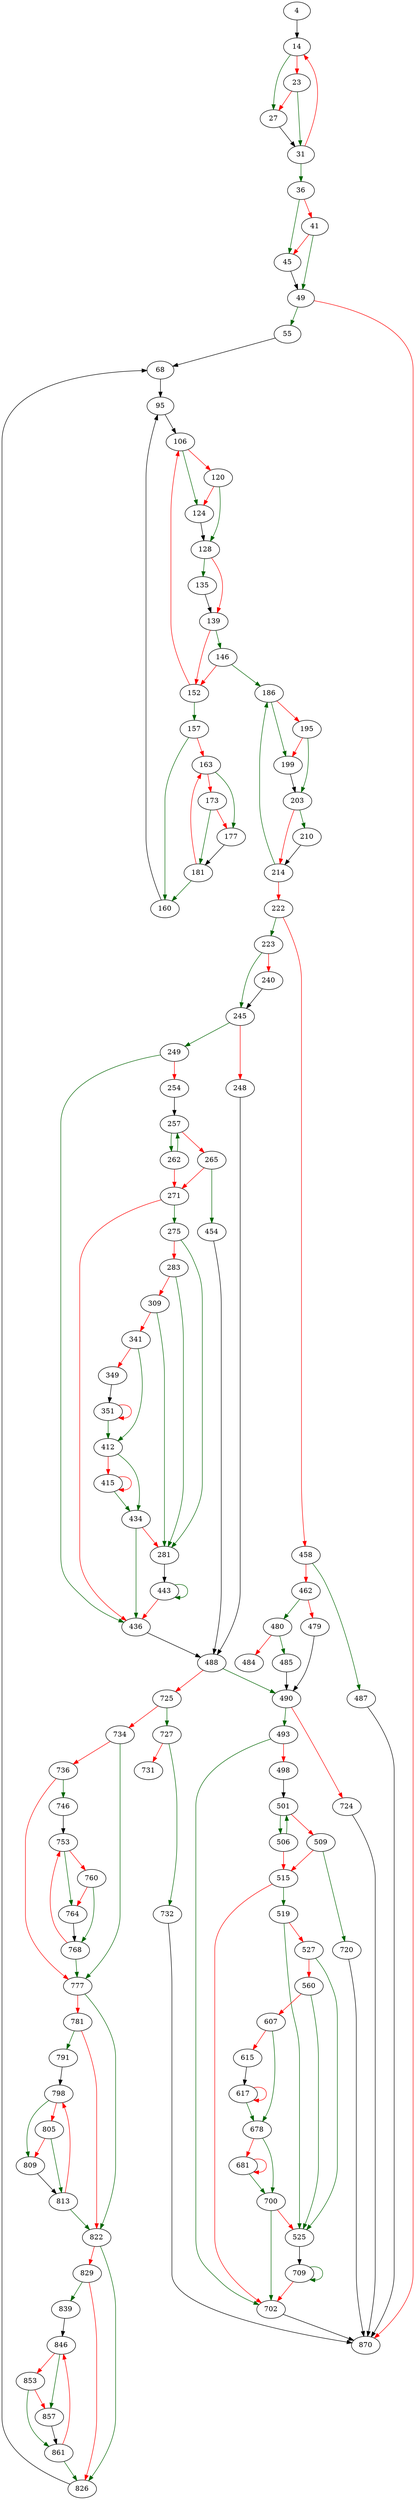 strict digraph "factor_using_pollard_rho2" {
	// Node definitions.
	4 [entry=true];
	14;
	27;
	23;
	31;
	36;
	45;
	41;
	49;
	55;
	870;
	68;
	95;
	106;
	124;
	120;
	128;
	135;
	139;
	146;
	152;
	186;
	157;
	160;
	163;
	177;
	173;
	181;
	199;
	195;
	203;
	210;
	214;
	222;
	223;
	458;
	245;
	240;
	249;
	248;
	488;
	436;
	254;
	257;
	262;
	265;
	271;
	454;
	275;
	281;
	283;
	443;
	309;
	341;
	412;
	349;
	351;
	434;
	415;
	487;
	462;
	480;
	479;
	490;
	485;
	484;
	725;
	493;
	724;
	702;
	498;
	501;
	506;
	509;
	515;
	720;
	519;
	525;
	527;
	709;
	560;
	607;
	678;
	615;
	617;
	700;
	681;
	727;
	734;
	732;
	731;
	777;
	736;
	746;
	753;
	764;
	760;
	768;
	822;
	781;
	791;
	798;
	809;
	805;
	813;
	826;
	829;
	839;
	846;
	857;
	853;
	861;

	// Edge definitions.
	4 -> 14;
	14 -> 27 [
		color=darkgreen
		cond=true
	];
	14 -> 23 [
		color=red
		cond=false
	];
	27 -> 31;
	23 -> 27 [
		color=red
		cond=false
	];
	23 -> 31 [
		color=darkgreen
		cond=true
	];
	31 -> 14 [
		color=red
		cond=false
	];
	31 -> 36 [
		color=darkgreen
		cond=true
	];
	36 -> 45 [
		color=darkgreen
		cond=true
	];
	36 -> 41 [
		color=red
		cond=false
	];
	45 -> 49;
	41 -> 45 [
		color=red
		cond=false
	];
	41 -> 49 [
		color=darkgreen
		cond=true
	];
	49 -> 55 [
		color=darkgreen
		cond=true
	];
	49 -> 870 [
		color=red
		cond=false
	];
	55 -> 68;
	68 -> 95;
	95 -> 106;
	106 -> 124 [
		color=darkgreen
		cond=true
	];
	106 -> 120 [
		color=red
		cond=false
	];
	124 -> 128;
	120 -> 124 [
		color=red
		cond=false
	];
	120 -> 128 [
		color=darkgreen
		cond=true
	];
	128 -> 135 [
		color=darkgreen
		cond=true
	];
	128 -> 139 [
		color=red
		cond=false
	];
	135 -> 139;
	139 -> 146 [
		color=darkgreen
		cond=true
	];
	139 -> 152 [
		color=red
		cond=false
	];
	146 -> 152 [
		color=red
		cond=false
	];
	146 -> 186 [
		color=darkgreen
		cond=true
	];
	152 -> 106 [
		color=red
		cond=false
	];
	152 -> 157 [
		color=darkgreen
		cond=true
	];
	186 -> 199 [
		color=darkgreen
		cond=true
	];
	186 -> 195 [
		color=red
		cond=false
	];
	157 -> 160 [
		color=darkgreen
		cond=true
	];
	157 -> 163 [
		color=red
		cond=false
	];
	160 -> 95;
	163 -> 177 [
		color=darkgreen
		cond=true
	];
	163 -> 173 [
		color=red
		cond=false
	];
	177 -> 181;
	173 -> 177 [
		color=red
		cond=false
	];
	173 -> 181 [
		color=darkgreen
		cond=true
	];
	181 -> 160 [
		color=darkgreen
		cond=true
	];
	181 -> 163 [
		color=red
		cond=false
	];
	199 -> 203;
	195 -> 199 [
		color=red
		cond=false
	];
	195 -> 203 [
		color=darkgreen
		cond=true
	];
	203 -> 210 [
		color=darkgreen
		cond=true
	];
	203 -> 214 [
		color=red
		cond=false
	];
	210 -> 214;
	214 -> 186 [
		color=darkgreen
		cond=true
	];
	214 -> 222 [
		color=red
		cond=false
	];
	222 -> 223 [
		color=darkgreen
		cond=true
	];
	222 -> 458 [
		color=red
		cond=false
	];
	223 -> 245 [
		color=darkgreen
		cond=true
	];
	223 -> 240 [
		color=red
		cond=false
	];
	458 -> 487 [
		color=darkgreen
		cond=true
	];
	458 -> 462 [
		color=red
		cond=false
	];
	245 -> 249 [
		color=darkgreen
		cond=true
	];
	245 -> 248 [
		color=red
		cond=false
	];
	240 -> 245;
	249 -> 436 [
		color=darkgreen
		cond=true
	];
	249 -> 254 [
		color=red
		cond=false
	];
	248 -> 488;
	488 -> 490 [
		color=darkgreen
		cond=true
	];
	488 -> 725 [
		color=red
		cond=false
	];
	436 -> 488;
	254 -> 257;
	257 -> 262 [
		color=darkgreen
		cond=true
	];
	257 -> 265 [
		color=red
		cond=false
	];
	262 -> 257 [
		color=darkgreen
		cond=true
	];
	262 -> 271 [
		color=red
		cond=false
	];
	265 -> 271 [
		color=red
		cond=false
	];
	265 -> 454 [
		color=darkgreen
		cond=true
	];
	271 -> 436 [
		color=red
		cond=false
	];
	271 -> 275 [
		color=darkgreen
		cond=true
	];
	454 -> 488;
	275 -> 281 [
		color=darkgreen
		cond=true
	];
	275 -> 283 [
		color=red
		cond=false
	];
	281 -> 443;
	283 -> 281 [
		color=darkgreen
		cond=true
	];
	283 -> 309 [
		color=red
		cond=false
	];
	443 -> 436 [
		color=red
		cond=false
	];
	443 -> 443 [
		color=darkgreen
		cond=true
	];
	309 -> 281 [
		color=darkgreen
		cond=true
	];
	309 -> 341 [
		color=red
		cond=false
	];
	341 -> 412 [
		color=darkgreen
		cond=true
	];
	341 -> 349 [
		color=red
		cond=false
	];
	412 -> 434 [
		color=darkgreen
		cond=true
	];
	412 -> 415 [
		color=red
		cond=false
	];
	349 -> 351;
	351 -> 412 [
		color=darkgreen
		cond=true
	];
	351 -> 351 [
		color=red
		cond=false
	];
	434 -> 436 [
		color=darkgreen
		cond=true
	];
	434 -> 281 [
		color=red
		cond=false
	];
	415 -> 434 [
		color=darkgreen
		cond=true
	];
	415 -> 415 [
		color=red
		cond=false
	];
	487 -> 870;
	462 -> 480 [
		color=darkgreen
		cond=true
	];
	462 -> 479 [
		color=red
		cond=false
	];
	480 -> 485 [
		color=darkgreen
		cond=true
	];
	480 -> 484 [
		color=red
		cond=false
	];
	479 -> 490;
	490 -> 493 [
		color=darkgreen
		cond=true
	];
	490 -> 724 [
		color=red
		cond=false
	];
	485 -> 490;
	725 -> 727 [
		color=darkgreen
		cond=true
	];
	725 -> 734 [
		color=red
		cond=false
	];
	493 -> 702 [
		color=darkgreen
		cond=true
	];
	493 -> 498 [
		color=red
		cond=false
	];
	724 -> 870;
	702 -> 870;
	498 -> 501;
	501 -> 506 [
		color=darkgreen
		cond=true
	];
	501 -> 509 [
		color=red
		cond=false
	];
	506 -> 501 [
		color=darkgreen
		cond=true
	];
	506 -> 515 [
		color=red
		cond=false
	];
	509 -> 515 [
		color=red
		cond=false
	];
	509 -> 720 [
		color=darkgreen
		cond=true
	];
	515 -> 702 [
		color=red
		cond=false
	];
	515 -> 519 [
		color=darkgreen
		cond=true
	];
	720 -> 870;
	519 -> 525 [
		color=darkgreen
		cond=true
	];
	519 -> 527 [
		color=red
		cond=false
	];
	525 -> 709;
	527 -> 525 [
		color=darkgreen
		cond=true
	];
	527 -> 560 [
		color=red
		cond=false
	];
	709 -> 702 [
		color=red
		cond=false
	];
	709 -> 709 [
		color=darkgreen
		cond=true
	];
	560 -> 525 [
		color=darkgreen
		cond=true
	];
	560 -> 607 [
		color=red
		cond=false
	];
	607 -> 678 [
		color=darkgreen
		cond=true
	];
	607 -> 615 [
		color=red
		cond=false
	];
	678 -> 700 [
		color=darkgreen
		cond=true
	];
	678 -> 681 [
		color=red
		cond=false
	];
	615 -> 617;
	617 -> 678 [
		color=darkgreen
		cond=true
	];
	617 -> 617 [
		color=red
		cond=false
	];
	700 -> 702 [
		color=darkgreen
		cond=true
	];
	700 -> 525 [
		color=red
		cond=false
	];
	681 -> 700 [
		color=darkgreen
		cond=true
	];
	681 -> 681 [
		color=red
		cond=false
	];
	727 -> 732 [
		color=darkgreen
		cond=true
	];
	727 -> 731 [
		color=red
		cond=false
	];
	734 -> 777 [
		color=darkgreen
		cond=true
	];
	734 -> 736 [
		color=red
		cond=false
	];
	732 -> 870;
	777 -> 822 [
		color=darkgreen
		cond=true
	];
	777 -> 781 [
		color=red
		cond=false
	];
	736 -> 777 [
		color=red
		cond=false
	];
	736 -> 746 [
		color=darkgreen
		cond=true
	];
	746 -> 753;
	753 -> 764 [
		color=darkgreen
		cond=true
	];
	753 -> 760 [
		color=red
		cond=false
	];
	764 -> 768;
	760 -> 764 [
		color=red
		cond=false
	];
	760 -> 768 [
		color=darkgreen
		cond=true
	];
	768 -> 777 [
		color=darkgreen
		cond=true
	];
	768 -> 753 [
		color=red
		cond=false
	];
	822 -> 826 [
		color=darkgreen
		cond=true
	];
	822 -> 829 [
		color=red
		cond=false
	];
	781 -> 822 [
		color=red
		cond=false
	];
	781 -> 791 [
		color=darkgreen
		cond=true
	];
	791 -> 798;
	798 -> 809 [
		color=darkgreen
		cond=true
	];
	798 -> 805 [
		color=red
		cond=false
	];
	809 -> 813;
	805 -> 809 [
		color=red
		cond=false
	];
	805 -> 813 [
		color=darkgreen
		cond=true
	];
	813 -> 822 [
		color=darkgreen
		cond=true
	];
	813 -> 798 [
		color=red
		cond=false
	];
	826 -> 68;
	829 -> 826 [
		color=red
		cond=false
	];
	829 -> 839 [
		color=darkgreen
		cond=true
	];
	839 -> 846;
	846 -> 857 [
		color=darkgreen
		cond=true
	];
	846 -> 853 [
		color=red
		cond=false
	];
	857 -> 861;
	853 -> 857 [
		color=red
		cond=false
	];
	853 -> 861 [
		color=darkgreen
		cond=true
	];
	861 -> 826 [
		color=darkgreen
		cond=true
	];
	861 -> 846 [
		color=red
		cond=false
	];
}